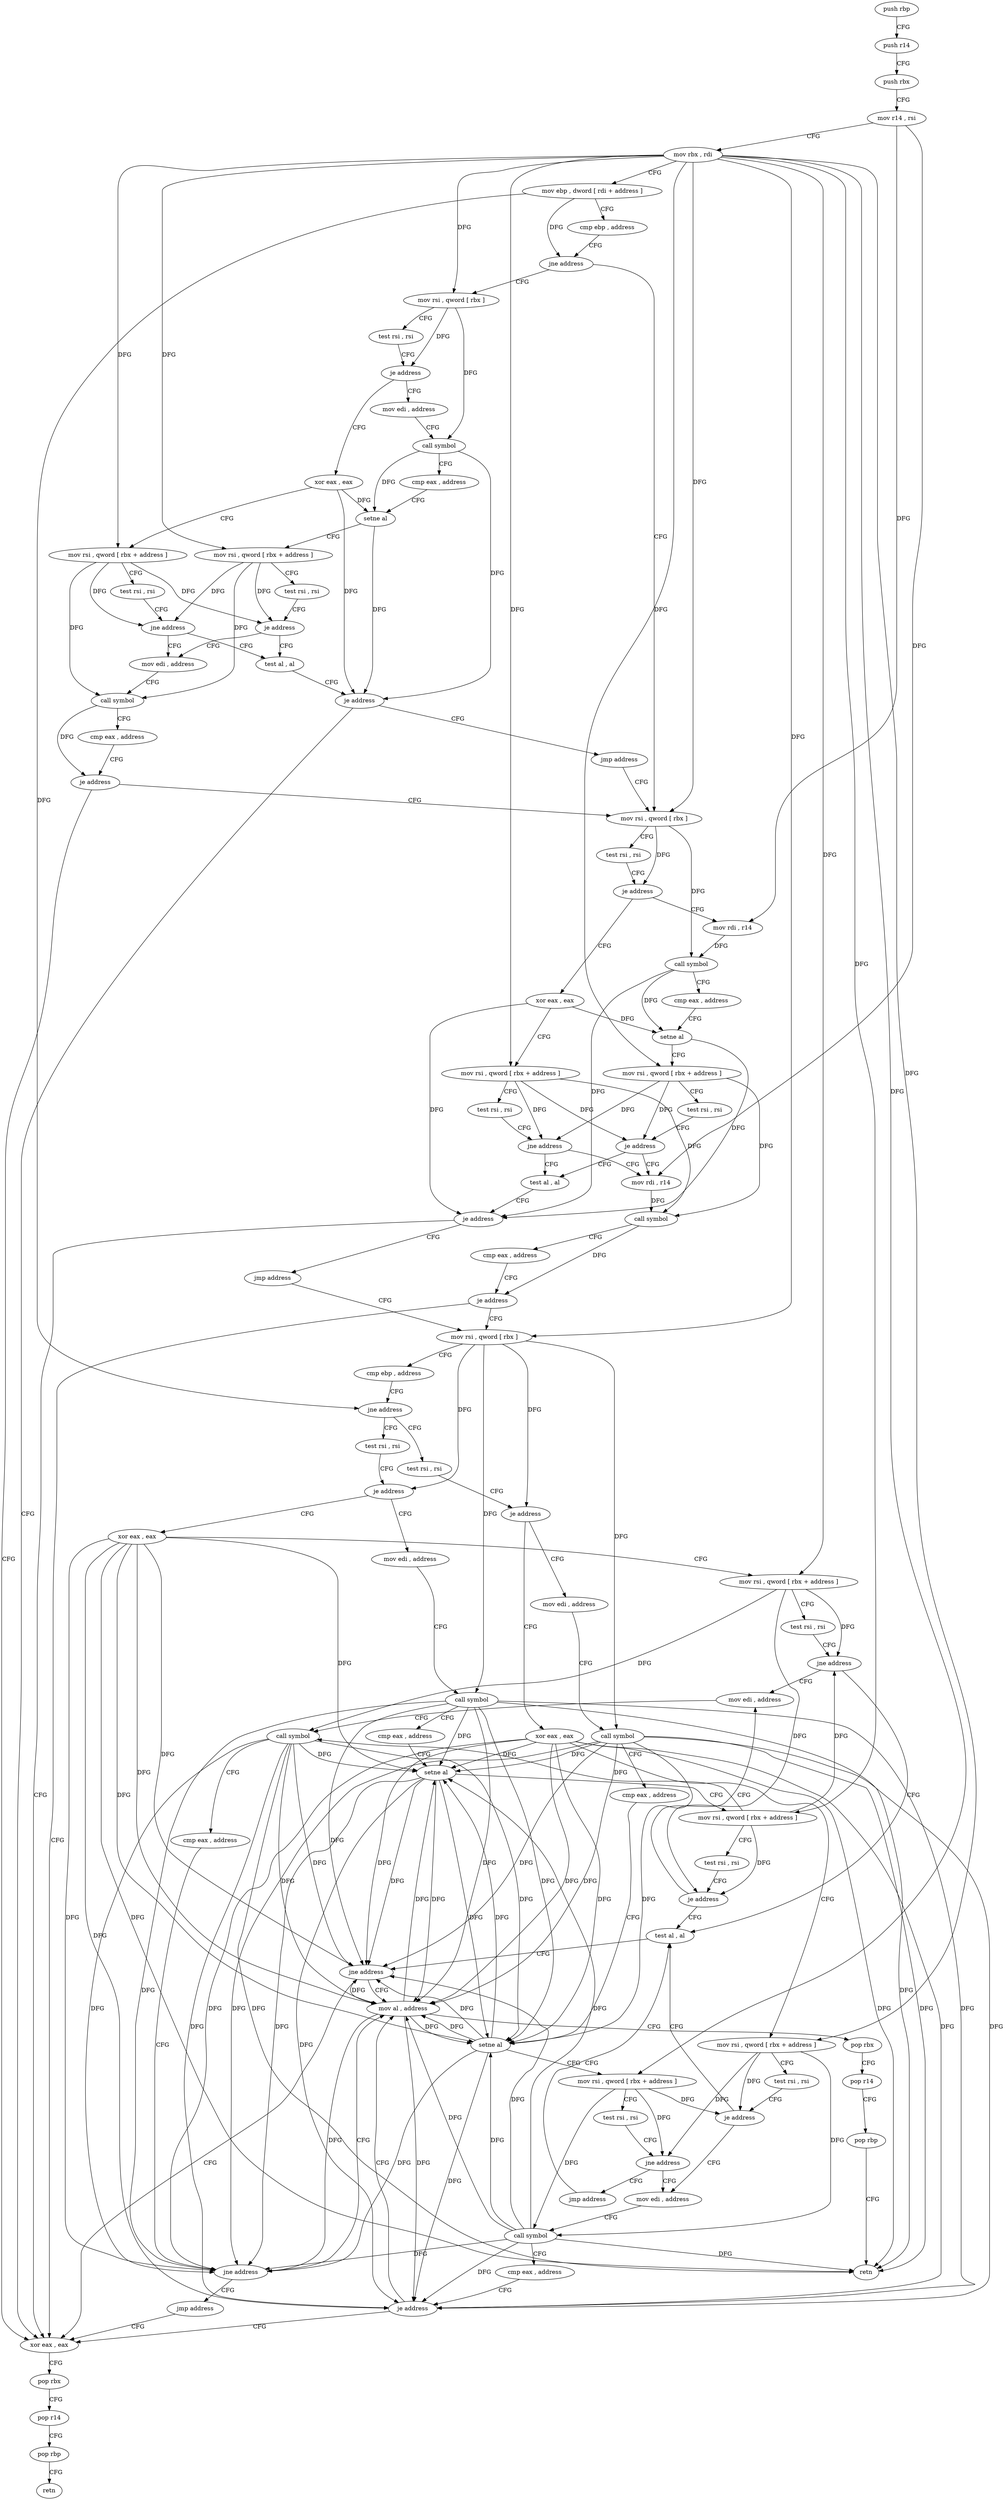 digraph "func" {
"109888" [label = "push rbp" ]
"109889" [label = "push r14" ]
"109891" [label = "push rbx" ]
"109892" [label = "mov r14 , rsi" ]
"109895" [label = "mov rbx , rdi" ]
"109898" [label = "mov ebp , dword [ rdi + address ]" ]
"109901" [label = "cmp ebp , address" ]
"109904" [label = "jne address" ]
"109966" [label = "mov rsi , qword [ rbx ]" ]
"109906" [label = "mov rsi , qword [ rbx ]" ]
"109969" [label = "test rsi , rsi" ]
"109972" [label = "je address" ]
"110057" [label = "xor eax , eax" ]
"109974" [label = "mov rdi , r14" ]
"109909" [label = "test rsi , rsi" ]
"109912" [label = "je address" ]
"110121" [label = "xor eax , eax" ]
"109918" [label = "mov edi , address" ]
"110059" [label = "mov rsi , qword [ rbx + address ]" ]
"110063" [label = "test rsi , rsi" ]
"110066" [label = "jne address" ]
"109997" [label = "mov rdi , r14" ]
"110068" [label = "test al , al" ]
"109977" [label = "call symbol" ]
"109982" [label = "cmp eax , address" ]
"109985" [label = "setne al" ]
"109988" [label = "mov rsi , qword [ rbx + address ]" ]
"109992" [label = "test rsi , rsi" ]
"109995" [label = "je address" ]
"110123" [label = "mov rsi , qword [ rbx + address ]" ]
"110127" [label = "test rsi , rsi" ]
"110130" [label = "jne address" ]
"109947" [label = "mov edi , address" ]
"110136" [label = "test al , al" ]
"109923" [label = "call symbol" ]
"109928" [label = "cmp eax , address" ]
"109931" [label = "setne al" ]
"109934" [label = "mov rsi , qword [ rbx + address ]" ]
"109938" [label = "test rsi , rsi" ]
"109941" [label = "je address" ]
"110000" [label = "call symbol" ]
"110005" [label = "cmp eax , address" ]
"110008" [label = "je address" ]
"110193" [label = "xor eax , eax" ]
"110014" [label = "mov rsi , qword [ rbx ]" ]
"110070" [label = "je address" ]
"110072" [label = "jmp address" ]
"109952" [label = "call symbol" ]
"109957" [label = "cmp eax , address" ]
"109960" [label = "je address" ]
"110138" [label = "je address" ]
"110140" [label = "jmp address" ]
"110195" [label = "pop rbx" ]
"110196" [label = "pop r14" ]
"110198" [label = "pop rbp" ]
"110199" [label = "retn" ]
"110017" [label = "cmp ebp , address" ]
"110020" [label = "jne address" ]
"110074" [label = "test rsi , rsi" ]
"110022" [label = "test rsi , rsi" ]
"110077" [label = "je address" ]
"110178" [label = "xor eax , eax" ]
"110079" [label = "mov edi , address" ]
"110025" [label = "je address" ]
"110145" [label = "xor eax , eax" ]
"110027" [label = "mov edi , address" ]
"110180" [label = "mov rsi , qword [ rbx + address ]" ]
"110184" [label = "test rsi , rsi" ]
"110187" [label = "jne address" ]
"110104" [label = "mov edi , address" ]
"110189" [label = "test al , al" ]
"110084" [label = "call symbol" ]
"110089" [label = "cmp eax , address" ]
"110092" [label = "setne al" ]
"110095" [label = "mov rsi , qword [ rbx + address ]" ]
"110099" [label = "test rsi , rsi" ]
"110102" [label = "je address" ]
"110147" [label = "mov rsi , qword [ rbx + address ]" ]
"110151" [label = "test rsi , rsi" ]
"110154" [label = "je address" ]
"110156" [label = "mov edi , address" ]
"110032" [label = "call symbol" ]
"110037" [label = "cmp eax , address" ]
"110040" [label = "setne al" ]
"110043" [label = "mov rsi , qword [ rbx + address ]" ]
"110047" [label = "test rsi , rsi" ]
"110050" [label = "jne address" ]
"110052" [label = "jmp address" ]
"110109" [label = "call symbol" ]
"110114" [label = "cmp eax , address" ]
"110117" [label = "jne address" ]
"110171" [label = "mov al , address" ]
"110119" [label = "jmp address" ]
"110191" [label = "jne address" ]
"110161" [label = "call symbol" ]
"110166" [label = "cmp eax , address" ]
"110169" [label = "je address" ]
"110173" [label = "pop rbx" ]
"110174" [label = "pop r14" ]
"110176" [label = "pop rbp" ]
"110177" [label = "retn" ]
"109888" -> "109889" [ label = "CFG" ]
"109889" -> "109891" [ label = "CFG" ]
"109891" -> "109892" [ label = "CFG" ]
"109892" -> "109895" [ label = "CFG" ]
"109892" -> "109974" [ label = "DFG" ]
"109892" -> "109997" [ label = "DFG" ]
"109895" -> "109898" [ label = "CFG" ]
"109895" -> "109966" [ label = "DFG" ]
"109895" -> "109906" [ label = "DFG" ]
"109895" -> "110059" [ label = "DFG" ]
"109895" -> "109988" [ label = "DFG" ]
"109895" -> "110123" [ label = "DFG" ]
"109895" -> "109934" [ label = "DFG" ]
"109895" -> "110014" [ label = "DFG" ]
"109895" -> "110180" [ label = "DFG" ]
"109895" -> "110095" [ label = "DFG" ]
"109895" -> "110147" [ label = "DFG" ]
"109895" -> "110043" [ label = "DFG" ]
"109898" -> "109901" [ label = "CFG" ]
"109898" -> "109904" [ label = "DFG" ]
"109898" -> "110020" [ label = "DFG" ]
"109901" -> "109904" [ label = "CFG" ]
"109904" -> "109966" [ label = "CFG" ]
"109904" -> "109906" [ label = "CFG" ]
"109966" -> "109969" [ label = "CFG" ]
"109966" -> "109972" [ label = "DFG" ]
"109966" -> "109977" [ label = "DFG" ]
"109906" -> "109909" [ label = "CFG" ]
"109906" -> "109912" [ label = "DFG" ]
"109906" -> "109923" [ label = "DFG" ]
"109969" -> "109972" [ label = "CFG" ]
"109972" -> "110057" [ label = "CFG" ]
"109972" -> "109974" [ label = "CFG" ]
"110057" -> "110059" [ label = "CFG" ]
"110057" -> "109985" [ label = "DFG" ]
"110057" -> "110070" [ label = "DFG" ]
"109974" -> "109977" [ label = "DFG" ]
"109909" -> "109912" [ label = "CFG" ]
"109912" -> "110121" [ label = "CFG" ]
"109912" -> "109918" [ label = "CFG" ]
"110121" -> "110123" [ label = "CFG" ]
"110121" -> "109931" [ label = "DFG" ]
"110121" -> "110138" [ label = "DFG" ]
"109918" -> "109923" [ label = "CFG" ]
"110059" -> "110063" [ label = "CFG" ]
"110059" -> "110066" [ label = "DFG" ]
"110059" -> "109995" [ label = "DFG" ]
"110059" -> "110000" [ label = "DFG" ]
"110063" -> "110066" [ label = "CFG" ]
"110066" -> "109997" [ label = "CFG" ]
"110066" -> "110068" [ label = "CFG" ]
"109997" -> "110000" [ label = "DFG" ]
"110068" -> "110070" [ label = "CFG" ]
"109977" -> "109982" [ label = "CFG" ]
"109977" -> "109985" [ label = "DFG" ]
"109977" -> "110070" [ label = "DFG" ]
"109982" -> "109985" [ label = "CFG" ]
"109985" -> "109988" [ label = "CFG" ]
"109985" -> "110070" [ label = "DFG" ]
"109988" -> "109992" [ label = "CFG" ]
"109988" -> "110066" [ label = "DFG" ]
"109988" -> "109995" [ label = "DFG" ]
"109988" -> "110000" [ label = "DFG" ]
"109992" -> "109995" [ label = "CFG" ]
"109995" -> "110068" [ label = "CFG" ]
"109995" -> "109997" [ label = "CFG" ]
"110123" -> "110127" [ label = "CFG" ]
"110123" -> "110130" [ label = "DFG" ]
"110123" -> "109941" [ label = "DFG" ]
"110123" -> "109952" [ label = "DFG" ]
"110127" -> "110130" [ label = "CFG" ]
"110130" -> "109947" [ label = "CFG" ]
"110130" -> "110136" [ label = "CFG" ]
"109947" -> "109952" [ label = "CFG" ]
"110136" -> "110138" [ label = "CFG" ]
"109923" -> "109928" [ label = "CFG" ]
"109923" -> "109931" [ label = "DFG" ]
"109923" -> "110138" [ label = "DFG" ]
"109928" -> "109931" [ label = "CFG" ]
"109931" -> "109934" [ label = "CFG" ]
"109931" -> "110138" [ label = "DFG" ]
"109934" -> "109938" [ label = "CFG" ]
"109934" -> "110130" [ label = "DFG" ]
"109934" -> "109941" [ label = "DFG" ]
"109934" -> "109952" [ label = "DFG" ]
"109938" -> "109941" [ label = "CFG" ]
"109941" -> "110136" [ label = "CFG" ]
"109941" -> "109947" [ label = "CFG" ]
"110000" -> "110005" [ label = "CFG" ]
"110000" -> "110008" [ label = "DFG" ]
"110005" -> "110008" [ label = "CFG" ]
"110008" -> "110193" [ label = "CFG" ]
"110008" -> "110014" [ label = "CFG" ]
"110193" -> "110195" [ label = "CFG" ]
"110014" -> "110017" [ label = "CFG" ]
"110014" -> "110077" [ label = "DFG" ]
"110014" -> "110025" [ label = "DFG" ]
"110014" -> "110084" [ label = "DFG" ]
"110014" -> "110032" [ label = "DFG" ]
"110070" -> "110193" [ label = "CFG" ]
"110070" -> "110072" [ label = "CFG" ]
"110072" -> "110014" [ label = "CFG" ]
"109952" -> "109957" [ label = "CFG" ]
"109952" -> "109960" [ label = "DFG" ]
"109957" -> "109960" [ label = "CFG" ]
"109960" -> "110193" [ label = "CFG" ]
"109960" -> "109966" [ label = "CFG" ]
"110138" -> "110193" [ label = "CFG" ]
"110138" -> "110140" [ label = "CFG" ]
"110140" -> "109966" [ label = "CFG" ]
"110195" -> "110196" [ label = "CFG" ]
"110196" -> "110198" [ label = "CFG" ]
"110198" -> "110199" [ label = "CFG" ]
"110017" -> "110020" [ label = "CFG" ]
"110020" -> "110074" [ label = "CFG" ]
"110020" -> "110022" [ label = "CFG" ]
"110074" -> "110077" [ label = "CFG" ]
"110022" -> "110025" [ label = "CFG" ]
"110077" -> "110178" [ label = "CFG" ]
"110077" -> "110079" [ label = "CFG" ]
"110178" -> "110180" [ label = "CFG" ]
"110178" -> "110092" [ label = "DFG" ]
"110178" -> "110040" [ label = "DFG" ]
"110178" -> "110117" [ label = "DFG" ]
"110178" -> "110191" [ label = "DFG" ]
"110178" -> "110169" [ label = "DFG" ]
"110178" -> "110171" [ label = "DFG" ]
"110178" -> "110177" [ label = "DFG" ]
"110079" -> "110084" [ label = "CFG" ]
"110025" -> "110145" [ label = "CFG" ]
"110025" -> "110027" [ label = "CFG" ]
"110145" -> "110147" [ label = "CFG" ]
"110145" -> "110092" [ label = "DFG" ]
"110145" -> "110040" [ label = "DFG" ]
"110145" -> "110117" [ label = "DFG" ]
"110145" -> "110191" [ label = "DFG" ]
"110145" -> "110169" [ label = "DFG" ]
"110145" -> "110171" [ label = "DFG" ]
"110145" -> "110177" [ label = "DFG" ]
"110027" -> "110032" [ label = "CFG" ]
"110180" -> "110184" [ label = "CFG" ]
"110180" -> "110187" [ label = "DFG" ]
"110180" -> "110102" [ label = "DFG" ]
"110180" -> "110109" [ label = "DFG" ]
"110184" -> "110187" [ label = "CFG" ]
"110187" -> "110104" [ label = "CFG" ]
"110187" -> "110189" [ label = "CFG" ]
"110104" -> "110109" [ label = "CFG" ]
"110189" -> "110191" [ label = "CFG" ]
"110084" -> "110089" [ label = "CFG" ]
"110084" -> "110092" [ label = "DFG" ]
"110084" -> "110040" [ label = "DFG" ]
"110084" -> "110117" [ label = "DFG" ]
"110084" -> "110191" [ label = "DFG" ]
"110084" -> "110169" [ label = "DFG" ]
"110084" -> "110171" [ label = "DFG" ]
"110084" -> "110177" [ label = "DFG" ]
"110089" -> "110092" [ label = "CFG" ]
"110092" -> "110095" [ label = "CFG" ]
"110092" -> "110040" [ label = "DFG" ]
"110092" -> "110117" [ label = "DFG" ]
"110092" -> "110191" [ label = "DFG" ]
"110092" -> "110169" [ label = "DFG" ]
"110092" -> "110171" [ label = "DFG" ]
"110095" -> "110099" [ label = "CFG" ]
"110095" -> "110187" [ label = "DFG" ]
"110095" -> "110102" [ label = "DFG" ]
"110095" -> "110109" [ label = "DFG" ]
"110099" -> "110102" [ label = "CFG" ]
"110102" -> "110189" [ label = "CFG" ]
"110102" -> "110104" [ label = "CFG" ]
"110147" -> "110151" [ label = "CFG" ]
"110147" -> "110154" [ label = "DFG" ]
"110147" -> "110050" [ label = "DFG" ]
"110147" -> "110161" [ label = "DFG" ]
"110151" -> "110154" [ label = "CFG" ]
"110154" -> "110189" [ label = "CFG" ]
"110154" -> "110156" [ label = "CFG" ]
"110156" -> "110161" [ label = "CFG" ]
"110032" -> "110037" [ label = "CFG" ]
"110032" -> "110092" [ label = "DFG" ]
"110032" -> "110040" [ label = "DFG" ]
"110032" -> "110117" [ label = "DFG" ]
"110032" -> "110191" [ label = "DFG" ]
"110032" -> "110169" [ label = "DFG" ]
"110032" -> "110171" [ label = "DFG" ]
"110032" -> "110177" [ label = "DFG" ]
"110037" -> "110040" [ label = "CFG" ]
"110040" -> "110043" [ label = "CFG" ]
"110040" -> "110092" [ label = "DFG" ]
"110040" -> "110117" [ label = "DFG" ]
"110040" -> "110191" [ label = "DFG" ]
"110040" -> "110169" [ label = "DFG" ]
"110040" -> "110171" [ label = "DFG" ]
"110043" -> "110047" [ label = "CFG" ]
"110043" -> "110154" [ label = "DFG" ]
"110043" -> "110050" [ label = "DFG" ]
"110043" -> "110161" [ label = "DFG" ]
"110047" -> "110050" [ label = "CFG" ]
"110050" -> "110156" [ label = "CFG" ]
"110050" -> "110052" [ label = "CFG" ]
"110052" -> "110189" [ label = "CFG" ]
"110109" -> "110114" [ label = "CFG" ]
"110109" -> "110092" [ label = "DFG" ]
"110109" -> "110040" [ label = "DFG" ]
"110109" -> "110117" [ label = "DFG" ]
"110109" -> "110191" [ label = "DFG" ]
"110109" -> "110169" [ label = "DFG" ]
"110109" -> "110171" [ label = "DFG" ]
"110109" -> "110177" [ label = "DFG" ]
"110114" -> "110117" [ label = "CFG" ]
"110117" -> "110171" [ label = "CFG" ]
"110117" -> "110119" [ label = "CFG" ]
"110171" -> "110173" [ label = "CFG" ]
"110171" -> "110092" [ label = "DFG" ]
"110171" -> "110040" [ label = "DFG" ]
"110171" -> "110117" [ label = "DFG" ]
"110171" -> "110191" [ label = "DFG" ]
"110171" -> "110169" [ label = "DFG" ]
"110119" -> "110193" [ label = "CFG" ]
"110191" -> "110171" [ label = "CFG" ]
"110191" -> "110193" [ label = "CFG" ]
"110161" -> "110166" [ label = "CFG" ]
"110161" -> "110092" [ label = "DFG" ]
"110161" -> "110040" [ label = "DFG" ]
"110161" -> "110117" [ label = "DFG" ]
"110161" -> "110191" [ label = "DFG" ]
"110161" -> "110169" [ label = "DFG" ]
"110161" -> "110171" [ label = "DFG" ]
"110161" -> "110177" [ label = "DFG" ]
"110166" -> "110169" [ label = "CFG" ]
"110169" -> "110193" [ label = "CFG" ]
"110169" -> "110171" [ label = "CFG" ]
"110173" -> "110174" [ label = "CFG" ]
"110174" -> "110176" [ label = "CFG" ]
"110176" -> "110177" [ label = "CFG" ]
}
